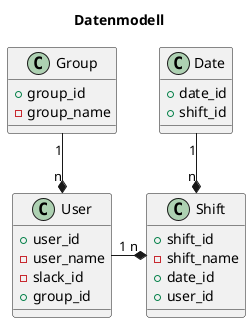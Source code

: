 @startuml

title Datenmodell

class User {
  + user_id
  - user_name
  - slack_id
  + group_id
}

class Shift {
  + shift_id
  - shift_name
  + date_id
  + user_id 
}

class Group {
    + group_id
    - group_name
}

class Date {
  + date_id
  + shift_id
}

User "1" -* "n" Shift
Date "1" --* "n" Shift
Group "1" --* "n" User

@enduml
